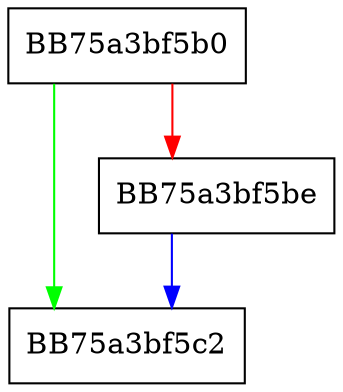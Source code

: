 digraph getMpEngineConfigProxy {
  node [shape="box"];
  graph [splines=ortho];
  BB75a3bf5b0 -> BB75a3bf5c2 [color="green"];
  BB75a3bf5b0 -> BB75a3bf5be [color="red"];
  BB75a3bf5be -> BB75a3bf5c2 [color="blue"];
}